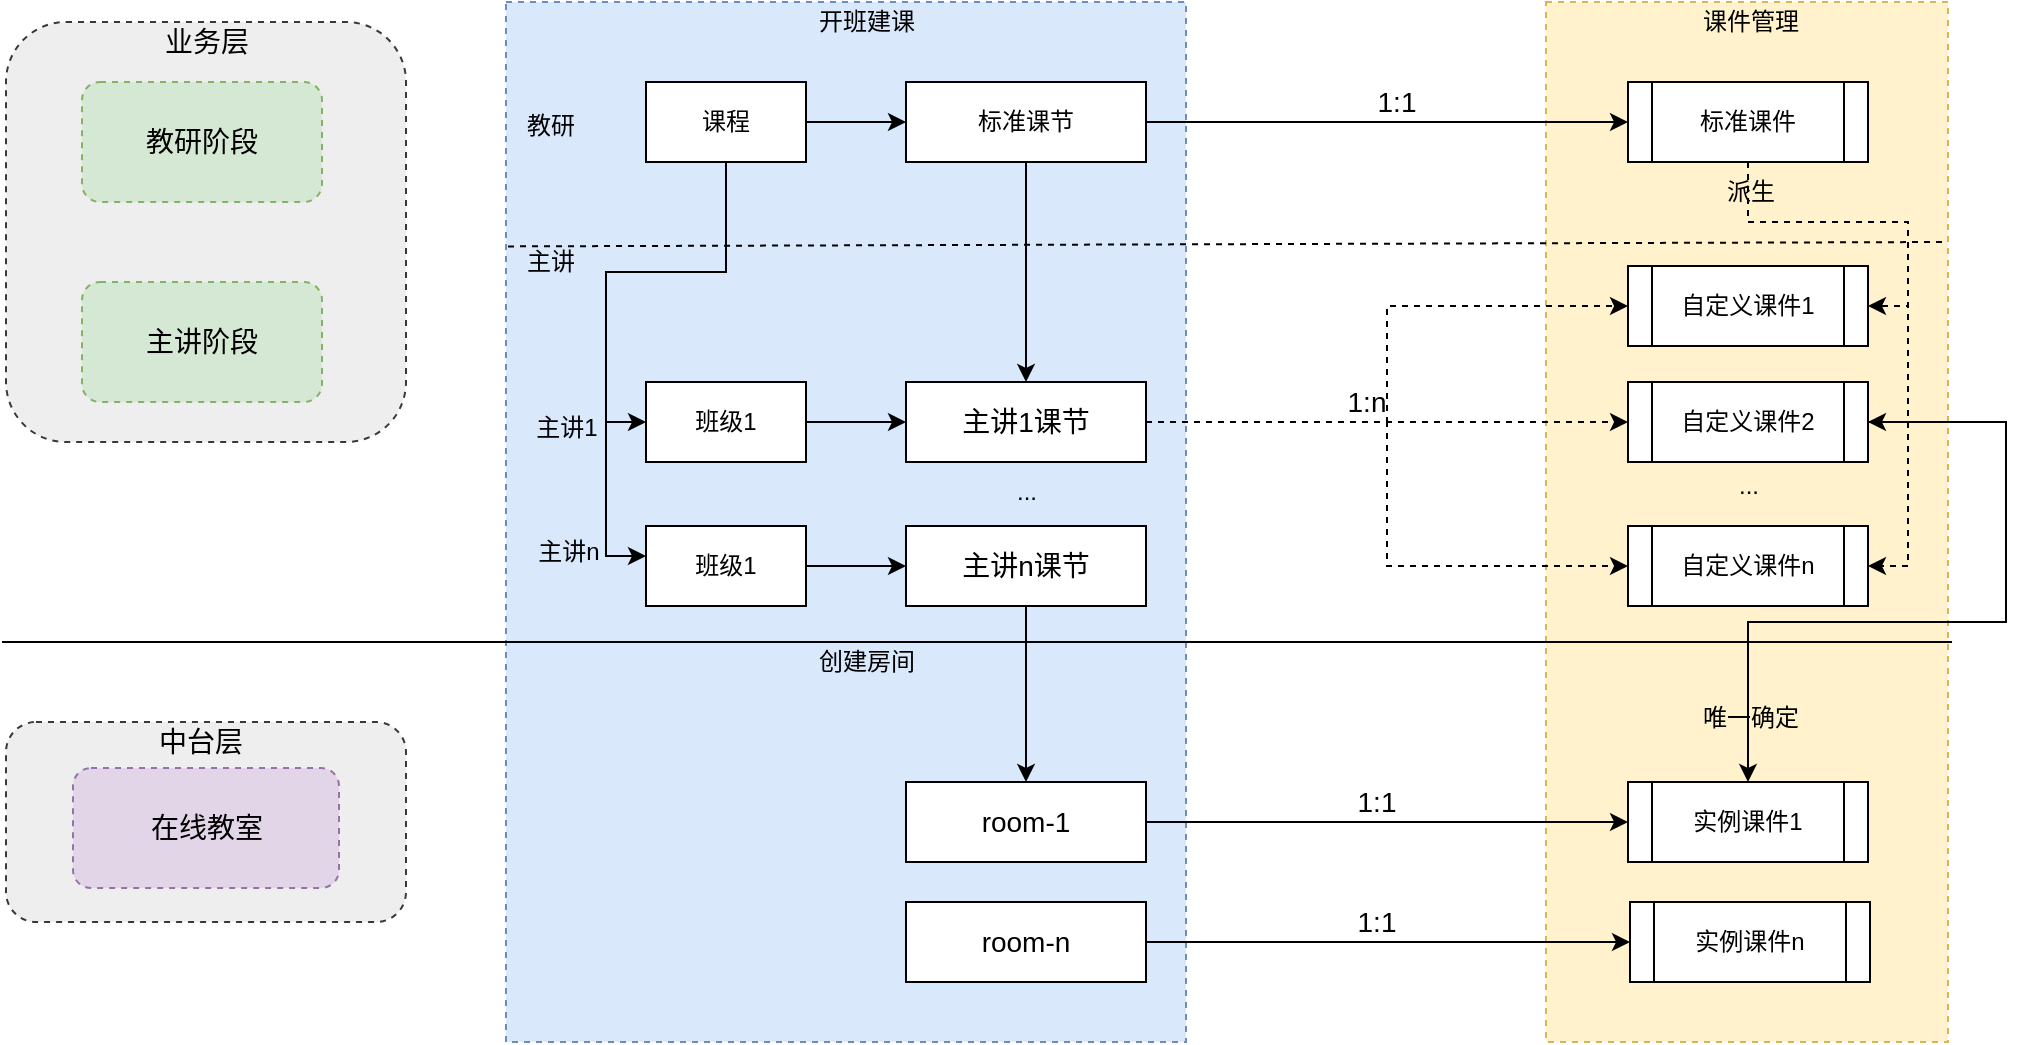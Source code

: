 <mxfile version="12.9.10" type="github"><diagram id="kUkvin1InAXFHuw2GpCv" name="Page-1"><mxGraphModel dx="788" dy="471" grid="1" gridSize="10" guides="1" tooltips="1" connect="1" arrows="1" fold="1" page="1" pageScale="1.5" pageWidth="827" pageHeight="1169" math="0" shadow="0"><root><mxCell id="0"/><mxCell id="1" parent="0"/><mxCell id="aeC1T6bQh2RWq22CYpAo-32" value="" style="rounded=1;whiteSpace=wrap;html=1;dashed=1;fillColor=#eeeeee;strokeColor=#36393d;" vertex="1" parent="1"><mxGeometry x="40" y="560" width="200" height="100" as="geometry"/></mxCell><mxCell id="aeC1T6bQh2RWq22CYpAo-31" value="" style="rounded=1;whiteSpace=wrap;html=1;dashed=1;fillColor=#eeeeee;strokeColor=#36393d;" vertex="1" parent="1"><mxGeometry x="40" y="210" width="200" height="210" as="geometry"/></mxCell><mxCell id="aeC1T6bQh2RWq22CYpAo-9" value="" style="rounded=0;whiteSpace=wrap;html=1;dashed=1;fillColor=#dae8fc;strokeColor=#6c8ebf;" vertex="1" parent="1"><mxGeometry x="290" y="200" width="340" height="520" as="geometry"/></mxCell><mxCell id="aeC1T6bQh2RWq22CYpAo-8" value="" style="rounded=0;whiteSpace=wrap;html=1;dashed=1;fillColor=#fff2cc;strokeColor=#d6b656;" vertex="1" parent="1"><mxGeometry x="810" y="200" width="201" height="520" as="geometry"/></mxCell><mxCell id="aeC1T6bQh2RWq22CYpAo-24" style="edgeStyle=orthogonalEdgeStyle;rounded=0;orthogonalLoop=1;jettySize=auto;html=1;exitX=0.5;exitY=1;exitDx=0;exitDy=0;" edge="1" parent="1" source="aeC1T6bQh2RWq22CYpAo-1" target="aeC1T6bQh2RWq22CYpAo-4"><mxGeometry relative="1" as="geometry"/></mxCell><mxCell id="aeC1T6bQh2RWq22CYpAo-1" value="标准课节" style="rounded=0;whiteSpace=wrap;html=1;" vertex="1" parent="1"><mxGeometry x="490" y="240" width="120" height="40" as="geometry"/></mxCell><mxCell id="aeC1T6bQh2RWq22CYpAo-3" value="" style="endArrow=none;html=1;entryX=1.02;entryY=0.677;entryDx=0;entryDy=0;entryPerimeter=0;" edge="1" parent="1"><mxGeometry width="50" height="50" relative="1" as="geometry"><mxPoint x="38" y="520" as="sourcePoint"/><mxPoint x="1013.02" y="519.96" as="targetPoint"/></mxGeometry></mxCell><mxCell id="aeC1T6bQh2RWq22CYpAo-46" style="edgeStyle=orthogonalEdgeStyle;rounded=0;orthogonalLoop=1;jettySize=auto;html=1;exitX=1;exitY=0.5;exitDx=0;exitDy=0;entryX=0;entryY=0.5;entryDx=0;entryDy=0;dashed=1;" edge="1" parent="1" source="aeC1T6bQh2RWq22CYpAo-4" target="aeC1T6bQh2RWq22CYpAo-38"><mxGeometry relative="1" as="geometry"/></mxCell><mxCell id="aeC1T6bQh2RWq22CYpAo-47" style="edgeStyle=orthogonalEdgeStyle;rounded=0;orthogonalLoop=1;jettySize=auto;html=1;exitX=1;exitY=0.5;exitDx=0;exitDy=0;entryX=0;entryY=0.5;entryDx=0;entryDy=0;dashed=1;" edge="1" parent="1" source="aeC1T6bQh2RWq22CYpAo-4" target="aeC1T6bQh2RWq22CYpAo-45"><mxGeometry relative="1" as="geometry"/></mxCell><mxCell id="aeC1T6bQh2RWq22CYpAo-48" style="edgeStyle=orthogonalEdgeStyle;rounded=0;orthogonalLoop=1;jettySize=auto;html=1;entryX=0;entryY=0.5;entryDx=0;entryDy=0;dashed=1;" edge="1" parent="1" source="aeC1T6bQh2RWq22CYpAo-4" target="aeC1T6bQh2RWq22CYpAo-39"><mxGeometry relative="1" as="geometry"/></mxCell><mxCell id="aeC1T6bQh2RWq22CYpAo-59" value="&lt;font style=&quot;font-size: 14px&quot;&gt;1:n&lt;/font&gt;" style="text;html=1;align=center;verticalAlign=middle;resizable=0;points=[];" vertex="1" connectable="0" parent="aeC1T6bQh2RWq22CYpAo-48"><mxGeometry x="-0.502" y="4" relative="1" as="geometry"><mxPoint x="50" y="-6" as="offset"/></mxGeometry></mxCell><mxCell id="aeC1T6bQh2RWq22CYpAo-4" value="&lt;span style=&quot;font-size: 14px&quot;&gt;主讲1课节&lt;/span&gt;" style="rounded=0;whiteSpace=wrap;html=1;" vertex="1" parent="1"><mxGeometry x="490" y="390" width="120" height="40" as="geometry"/></mxCell><mxCell id="aeC1T6bQh2RWq22CYpAo-14" style="edgeStyle=orthogonalEdgeStyle;rounded=0;orthogonalLoop=1;jettySize=auto;html=1;exitX=1;exitY=0.5;exitDx=0;exitDy=0;entryX=0;entryY=0.5;entryDx=0;entryDy=0;" edge="1" parent="1" source="aeC1T6bQh2RWq22CYpAo-5" target="aeC1T6bQh2RWq22CYpAo-11"><mxGeometry relative="1" as="geometry"/></mxCell><mxCell id="aeC1T6bQh2RWq22CYpAo-5" value="&lt;font style=&quot;font-size: 14px&quot;&gt;room-1&lt;/font&gt;" style="rounded=0;whiteSpace=wrap;html=1;" vertex="1" parent="1"><mxGeometry x="490" y="590" width="120" height="40" as="geometry"/></mxCell><mxCell id="aeC1T6bQh2RWq22CYpAo-55" style="edgeStyle=orthogonalEdgeStyle;rounded=0;orthogonalLoop=1;jettySize=auto;html=1;exitX=0.5;exitY=1;exitDx=0;exitDy=0;entryX=1;entryY=0.5;entryDx=0;entryDy=0;dashed=1;" edge="1" parent="1" source="aeC1T6bQh2RWq22CYpAo-6" target="aeC1T6bQh2RWq22CYpAo-38"><mxGeometry relative="1" as="geometry"><Array as="points"><mxPoint x="911" y="310"/><mxPoint x="991" y="310"/><mxPoint x="991" y="352"/></Array></mxGeometry></mxCell><mxCell id="aeC1T6bQh2RWq22CYpAo-56" style="edgeStyle=orthogonalEdgeStyle;rounded=0;orthogonalLoop=1;jettySize=auto;html=1;exitX=0.5;exitY=1;exitDx=0;exitDy=0;entryX=1;entryY=0.5;entryDx=0;entryDy=0;dashed=1;" edge="1" parent="1" source="aeC1T6bQh2RWq22CYpAo-6" target="aeC1T6bQh2RWq22CYpAo-39"><mxGeometry relative="1" as="geometry"><Array as="points"><mxPoint x="911" y="310"/><mxPoint x="991" y="310"/><mxPoint x="991" y="410"/></Array></mxGeometry></mxCell><mxCell id="aeC1T6bQh2RWq22CYpAo-57" style="edgeStyle=orthogonalEdgeStyle;rounded=0;orthogonalLoop=1;jettySize=auto;html=1;exitX=0.5;exitY=1;exitDx=0;exitDy=0;entryX=1;entryY=0.5;entryDx=0;entryDy=0;dashed=1;" edge="1" parent="1"><mxGeometry relative="1" as="geometry"><mxPoint x="911" y="280" as="sourcePoint"/><mxPoint x="971" y="482" as="targetPoint"/><Array as="points"><mxPoint x="911" y="310"/><mxPoint x="991" y="310"/><mxPoint x="991" y="482"/></Array></mxGeometry></mxCell><mxCell id="aeC1T6bQh2RWq22CYpAo-58" value="派生" style="text;html=1;align=center;verticalAlign=middle;resizable=0;points=[];" vertex="1" connectable="0" parent="aeC1T6bQh2RWq22CYpAo-57"><mxGeometry x="-0.901" y="1" relative="1" as="geometry"><mxPoint as="offset"/></mxGeometry></mxCell><mxCell id="aeC1T6bQh2RWq22CYpAo-6" value="标准课件" style="shape=process;whiteSpace=wrap;html=1;backgroundOutline=1;" vertex="1" parent="1"><mxGeometry x="851" y="240" width="120" height="40" as="geometry"/></mxCell><mxCell id="aeC1T6bQh2RWq22CYpAo-11" value="实例课件1" style="shape=process;whiteSpace=wrap;html=1;backgroundOutline=1;" vertex="1" parent="1"><mxGeometry x="851" y="590" width="120" height="40" as="geometry"/></mxCell><mxCell id="aeC1T6bQh2RWq22CYpAo-22" value="" style="endArrow=none;html=1;exitX=0.003;exitY=0.235;exitDx=0;exitDy=0;dashed=1;exitPerimeter=0;" edge="1" parent="1" source="aeC1T6bQh2RWq22CYpAo-9"><mxGeometry width="50" height="50" relative="1" as="geometry"><mxPoint x="380" y="320" as="sourcePoint"/><mxPoint x="1010" y="320" as="targetPoint"/></mxGeometry></mxCell><mxCell id="aeC1T6bQh2RWq22CYpAo-27" value="&lt;font style=&quot;font-size: 14px&quot;&gt;教研阶段&lt;/font&gt;" style="rounded=1;whiteSpace=wrap;html=1;dashed=1;fillColor=#d5e8d4;strokeColor=#82b366;" vertex="1" parent="1"><mxGeometry x="78" y="240" width="120" height="60" as="geometry"/></mxCell><mxCell id="aeC1T6bQh2RWq22CYpAo-28" value="&lt;span style=&quot;font-size: 14px&quot;&gt;主讲阶段&lt;/span&gt;" style="rounded=1;whiteSpace=wrap;html=1;dashed=1;fillColor=#d5e8d4;strokeColor=#82b366;" vertex="1" parent="1"><mxGeometry x="78" y="340" width="120" height="60" as="geometry"/></mxCell><mxCell id="aeC1T6bQh2RWq22CYpAo-30" value="&lt;span style=&quot;font-size: 14px&quot;&gt;在线教室&lt;/span&gt;" style="rounded=1;whiteSpace=wrap;html=1;dashed=1;fillColor=#e1d5e7;strokeColor=#9673a6;" vertex="1" parent="1"><mxGeometry x="73.5" y="583" width="133" height="60" as="geometry"/></mxCell><mxCell id="aeC1T6bQh2RWq22CYpAo-38" value="自定义课件1" style="shape=process;whiteSpace=wrap;html=1;backgroundOutline=1;" vertex="1" parent="1"><mxGeometry x="851" y="332" width="120" height="40" as="geometry"/></mxCell><mxCell id="aeC1T6bQh2RWq22CYpAo-70" style="edgeStyle=orthogonalEdgeStyle;rounded=0;orthogonalLoop=1;jettySize=auto;html=1;exitX=1;exitY=0.5;exitDx=0;exitDy=0;entryX=0.5;entryY=0;entryDx=0;entryDy=0;" edge="1" parent="1" source="aeC1T6bQh2RWq22CYpAo-39" target="aeC1T6bQh2RWq22CYpAo-11"><mxGeometry relative="1" as="geometry"><Array as="points"><mxPoint x="1040" y="410"/><mxPoint x="1040" y="510"/><mxPoint x="911" y="510"/></Array></mxGeometry></mxCell><mxCell id="aeC1T6bQh2RWq22CYpAo-71" value="唯一确定" style="text;html=1;align=center;verticalAlign=middle;resizable=0;points=[];" vertex="1" connectable="0" parent="aeC1T6bQh2RWq22CYpAo-70"><mxGeometry x="0.831" y="1" relative="1" as="geometry"><mxPoint as="offset"/></mxGeometry></mxCell><mxCell id="aeC1T6bQh2RWq22CYpAo-39" value="自定义课件2" style="shape=process;whiteSpace=wrap;html=1;backgroundOutline=1;" vertex="1" parent="1"><mxGeometry x="851" y="390" width="120" height="40" as="geometry"/></mxCell><mxCell id="aeC1T6bQh2RWq22CYpAo-45" value="自定义课件n" style="shape=process;whiteSpace=wrap;html=1;backgroundOutline=1;" vertex="1" parent="1"><mxGeometry x="851" y="462" width="120" height="40" as="geometry"/></mxCell><mxCell id="aeC1T6bQh2RWq22CYpAo-49" value="..." style="text;html=1;align=center;verticalAlign=middle;resizable=0;points=[];autosize=1;" vertex="1" parent="1"><mxGeometry x="895.5" y="432" width="30" height="20" as="geometry"/></mxCell><mxCell id="aeC1T6bQh2RWq22CYpAo-51" value="&lt;font style=&quot;font-size: 14px&quot;&gt;业务层&lt;/font&gt;" style="text;html=1;align=center;verticalAlign=middle;resizable=0;points=[];autosize=1;" vertex="1" parent="1"><mxGeometry x="110" y="210" width="60" height="20" as="geometry"/></mxCell><mxCell id="aeC1T6bQh2RWq22CYpAo-52" value="&lt;font style=&quot;font-size: 14px&quot;&gt;中台层&lt;/font&gt;" style="text;html=1;align=center;verticalAlign=middle;resizable=0;points=[];autosize=1;" vertex="1" parent="1"><mxGeometry x="106.5" y="560" width="60" height="20" as="geometry"/></mxCell><mxCell id="aeC1T6bQh2RWq22CYpAo-53" value="开班建课" style="text;html=1;align=center;verticalAlign=middle;resizable=0;points=[];autosize=1;" vertex="1" parent="1"><mxGeometry x="440" y="200" width="60" height="20" as="geometry"/></mxCell><mxCell id="aeC1T6bQh2RWq22CYpAo-54" value="创建房间" style="text;html=1;align=center;verticalAlign=middle;resizable=0;points=[];autosize=1;" vertex="1" parent="1"><mxGeometry x="440" y="520" width="60" height="20" as="geometry"/></mxCell><mxCell id="aeC1T6bQh2RWq22CYpAo-60" value="&lt;font style=&quot;font-size: 14px&quot;&gt;1:1&lt;/font&gt;" style="text;html=1;align=center;verticalAlign=middle;resizable=0;points=[];autosize=1;" vertex="1" parent="1"><mxGeometry x="710" y="590" width="30" height="20" as="geometry"/></mxCell><mxCell id="aeC1T6bQh2RWq22CYpAo-69" style="edgeStyle=orthogonalEdgeStyle;rounded=0;orthogonalLoop=1;jettySize=auto;html=1;exitX=1;exitY=0.5;exitDx=0;exitDy=0;" edge="1" parent="1" source="aeC1T6bQh2RWq22CYpAo-1" target="aeC1T6bQh2RWq22CYpAo-6"><mxGeometry relative="1" as="geometry"><mxPoint x="610" y="260" as="sourcePoint"/><mxPoint x="710" y="250" as="targetPoint"/></mxGeometry></mxCell><mxCell id="aeC1T6bQh2RWq22CYpAo-72" value="&lt;font style=&quot;font-size: 14px&quot;&gt;1:1&lt;/font&gt;" style="text;html=1;align=center;verticalAlign=middle;resizable=0;points=[];autosize=1;" vertex="1" parent="1"><mxGeometry x="720" y="240" width="30" height="20" as="geometry"/></mxCell><mxCell id="aeC1T6bQh2RWq22CYpAo-75" style="edgeStyle=orthogonalEdgeStyle;rounded=0;orthogonalLoop=1;jettySize=auto;html=1;exitX=1;exitY=0.5;exitDx=0;exitDy=0;entryX=0;entryY=0.5;entryDx=0;entryDy=0;" edge="1" parent="1" source="aeC1T6bQh2RWq22CYpAo-73" target="aeC1T6bQh2RWq22CYpAo-1"><mxGeometry relative="1" as="geometry"/></mxCell><mxCell id="aeC1T6bQh2RWq22CYpAo-88" style="edgeStyle=orthogonalEdgeStyle;rounded=0;orthogonalLoop=1;jettySize=auto;html=1;exitX=0.5;exitY=1;exitDx=0;exitDy=0;entryX=0;entryY=0.5;entryDx=0;entryDy=0;" edge="1" parent="1" source="aeC1T6bQh2RWq22CYpAo-73" target="aeC1T6bQh2RWq22CYpAo-86"><mxGeometry relative="1" as="geometry"/></mxCell><mxCell id="aeC1T6bQh2RWq22CYpAo-89" style="edgeStyle=orthogonalEdgeStyle;rounded=0;orthogonalLoop=1;jettySize=auto;html=1;exitX=0.5;exitY=1;exitDx=0;exitDy=0;entryX=0;entryY=0.5;entryDx=0;entryDy=0;" edge="1" parent="1"><mxGeometry relative="1" as="geometry"><mxPoint x="400" y="275" as="sourcePoint"/><mxPoint x="360" y="477" as="targetPoint"/><Array as="points"><mxPoint x="400" y="335"/><mxPoint x="340" y="335"/><mxPoint x="340" y="477"/></Array></mxGeometry></mxCell><mxCell id="aeC1T6bQh2RWq22CYpAo-90" value="主讲" style="text;html=1;align=center;verticalAlign=middle;resizable=0;points=[];" vertex="1" connectable="0" parent="aeC1T6bQh2RWq22CYpAo-89"><mxGeometry x="-0.851" y="2" relative="1" as="geometry"><mxPoint x="-90" y="34" as="offset"/></mxGeometry></mxCell><mxCell id="aeC1T6bQh2RWq22CYpAo-73" value="课程" style="rounded=0;whiteSpace=wrap;html=1;" vertex="1" parent="1"><mxGeometry x="360" y="240" width="80" height="40" as="geometry"/></mxCell><mxCell id="aeC1T6bQh2RWq22CYpAo-80" style="edgeStyle=orthogonalEdgeStyle;rounded=0;orthogonalLoop=1;jettySize=auto;html=1;exitX=0.5;exitY=1;exitDx=0;exitDy=0;entryX=0.5;entryY=0;entryDx=0;entryDy=0;" edge="1" parent="1" source="aeC1T6bQh2RWq22CYpAo-79" target="aeC1T6bQh2RWq22CYpAo-5"><mxGeometry relative="1" as="geometry"/></mxCell><mxCell id="aeC1T6bQh2RWq22CYpAo-79" value="&lt;span style=&quot;font-size: 14px&quot;&gt;主讲n课节&lt;/span&gt;" style="rounded=0;whiteSpace=wrap;html=1;" vertex="1" parent="1"><mxGeometry x="490" y="462" width="120" height="40" as="geometry"/></mxCell><mxCell id="aeC1T6bQh2RWq22CYpAo-84" value="..." style="text;html=1;align=center;verticalAlign=middle;resizable=0;points=[];autosize=1;" vertex="1" parent="1"><mxGeometry x="535" y="435" width="30" height="20" as="geometry"/></mxCell><mxCell id="aeC1T6bQh2RWq22CYpAo-95" style="edgeStyle=orthogonalEdgeStyle;rounded=0;orthogonalLoop=1;jettySize=auto;html=1;exitX=1;exitY=0.5;exitDx=0;exitDy=0;entryX=0;entryY=0.5;entryDx=0;entryDy=0;" edge="1" parent="1" source="aeC1T6bQh2RWq22CYpAo-86" target="aeC1T6bQh2RWq22CYpAo-4"><mxGeometry relative="1" as="geometry"/></mxCell><mxCell id="aeC1T6bQh2RWq22CYpAo-86" value="班级1" style="rounded=0;whiteSpace=wrap;html=1;" vertex="1" parent="1"><mxGeometry x="360" y="390" width="80" height="40" as="geometry"/></mxCell><mxCell id="aeC1T6bQh2RWq22CYpAo-94" style="edgeStyle=orthogonalEdgeStyle;rounded=0;orthogonalLoop=1;jettySize=auto;html=1;exitX=1;exitY=0.5;exitDx=0;exitDy=0;entryX=0;entryY=0.5;entryDx=0;entryDy=0;" edge="1" parent="1" source="aeC1T6bQh2RWq22CYpAo-87" target="aeC1T6bQh2RWq22CYpAo-79"><mxGeometry relative="1" as="geometry"/></mxCell><mxCell id="aeC1T6bQh2RWq22CYpAo-87" value="班级1" style="rounded=0;whiteSpace=wrap;html=1;" vertex="1" parent="1"><mxGeometry x="360" y="462" width="80" height="40" as="geometry"/></mxCell><mxCell id="aeC1T6bQh2RWq22CYpAo-91" value="主讲1" style="text;html=1;align=center;verticalAlign=middle;resizable=0;points=[];" vertex="1" connectable="0" parent="1"><mxGeometry x="420" y="307" as="geometry"><mxPoint x="-100" y="106" as="offset"/></mxGeometry></mxCell><mxCell id="aeC1T6bQh2RWq22CYpAo-92" value="主讲n" style="text;html=1;align=center;verticalAlign=middle;resizable=0;points=[];" vertex="1" connectable="0" parent="1"><mxGeometry x="420" y="300" as="geometry"><mxPoint x="-99" y="175" as="offset"/></mxGeometry></mxCell><mxCell id="aeC1T6bQh2RWq22CYpAo-99" style="edgeStyle=orthogonalEdgeStyle;rounded=0;orthogonalLoop=1;jettySize=auto;html=1;exitX=1;exitY=0.5;exitDx=0;exitDy=0;entryX=0;entryY=0.5;entryDx=0;entryDy=0;" edge="1" parent="1" source="aeC1T6bQh2RWq22CYpAo-97" target="aeC1T6bQh2RWq22CYpAo-98"><mxGeometry relative="1" as="geometry"/></mxCell><mxCell id="aeC1T6bQh2RWq22CYpAo-97" value="&lt;font style=&quot;font-size: 14px&quot;&gt;room-n&lt;/font&gt;" style="rounded=0;whiteSpace=wrap;html=1;" vertex="1" parent="1"><mxGeometry x="490" y="650" width="120" height="40" as="geometry"/></mxCell><mxCell id="aeC1T6bQh2RWq22CYpAo-98" value="实例课件n" style="shape=process;whiteSpace=wrap;html=1;backgroundOutline=1;" vertex="1" parent="1"><mxGeometry x="852" y="650" width="120" height="40" as="geometry"/></mxCell><mxCell id="aeC1T6bQh2RWq22CYpAo-100" value="&lt;font style=&quot;font-size: 14px&quot;&gt;1:1&lt;/font&gt;" style="text;html=1;align=center;verticalAlign=middle;resizable=0;points=[];autosize=1;" vertex="1" parent="1"><mxGeometry x="710" y="650" width="30" height="20" as="geometry"/></mxCell><mxCell id="aeC1T6bQh2RWq22CYpAo-101" value="教研" style="text;html=1;align=center;verticalAlign=middle;resizable=0;points=[];" vertex="1" connectable="0" parent="1"><mxGeometry x="402" y="228" as="geometry"><mxPoint x="-90" y="34" as="offset"/></mxGeometry></mxCell><mxCell id="aeC1T6bQh2RWq22CYpAo-103" value="课件管理" style="text;html=1;align=center;verticalAlign=middle;resizable=0;points=[];autosize=1;" vertex="1" parent="1"><mxGeometry x="882" y="200" width="60" height="20" as="geometry"/></mxCell></root></mxGraphModel></diagram></mxfile>